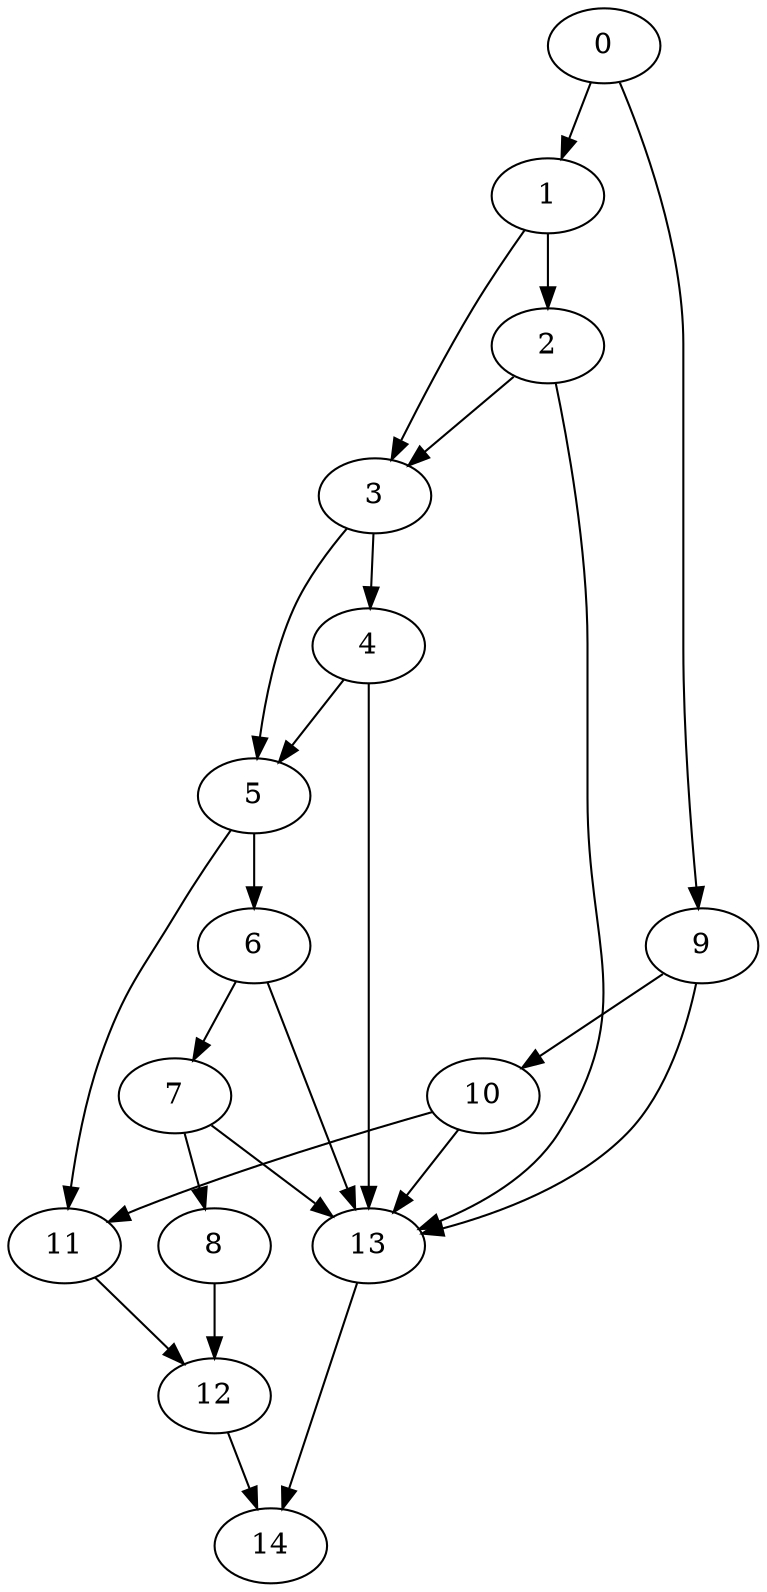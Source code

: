 digraph {
	0
	1
	2
	3
	4
	5
	6
	7
	8
	9
	10
	11
	12
	13
	14
	9 -> 10
	5 -> 11
	10 -> 11
	2 -> 13
	4 -> 13
	6 -> 13
	7 -> 13
	9 -> 13
	10 -> 13
	13 -> 14
	12 -> 14
	7 -> 8
	8 -> 12
	11 -> 12
	5 -> 6
	6 -> 7
	0 -> 1
	1 -> 2
	3 -> 5
	4 -> 5
	1 -> 3
	2 -> 3
	3 -> 4
	0 -> 9
}
